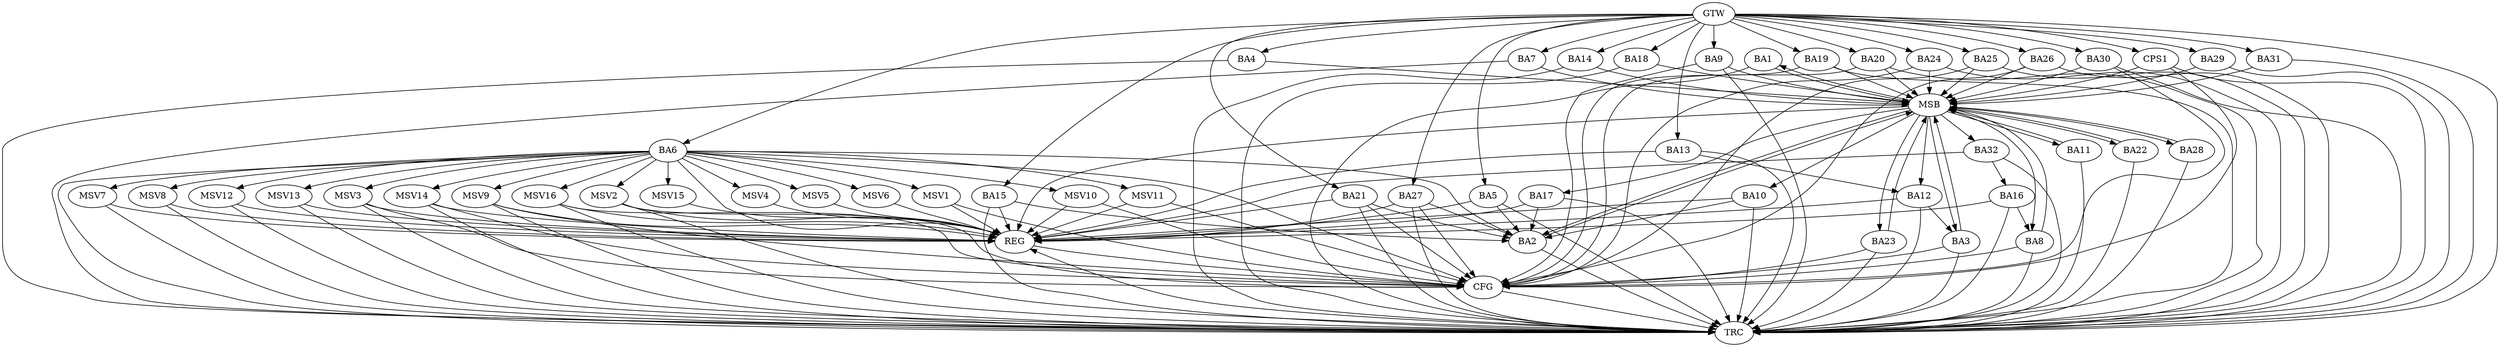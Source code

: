 strict digraph G {
  BA1 [ label="BA1" ];
  BA2 [ label="BA2" ];
  BA3 [ label="BA3" ];
  BA4 [ label="BA4" ];
  BA5 [ label="BA5" ];
  BA6 [ label="BA6" ];
  BA7 [ label="BA7" ];
  BA8 [ label="BA8" ];
  BA9 [ label="BA9" ];
  BA10 [ label="BA10" ];
  BA11 [ label="BA11" ];
  BA12 [ label="BA12" ];
  BA13 [ label="BA13" ];
  BA14 [ label="BA14" ];
  BA15 [ label="BA15" ];
  BA16 [ label="BA16" ];
  BA17 [ label="BA17" ];
  BA18 [ label="BA18" ];
  BA19 [ label="BA19" ];
  BA20 [ label="BA20" ];
  BA21 [ label="BA21" ];
  BA22 [ label="BA22" ];
  BA23 [ label="BA23" ];
  BA24 [ label="BA24" ];
  BA25 [ label="BA25" ];
  BA26 [ label="BA26" ];
  BA27 [ label="BA27" ];
  BA28 [ label="BA28" ];
  BA29 [ label="BA29" ];
  BA30 [ label="BA30" ];
  BA31 [ label="BA31" ];
  BA32 [ label="BA32" ];
  CPS1 [ label="CPS1" ];
  GTW [ label="GTW" ];
  REG [ label="REG" ];
  MSB [ label="MSB" ];
  CFG [ label="CFG" ];
  TRC [ label="TRC" ];
  MSV1 [ label="MSV1" ];
  MSV2 [ label="MSV2" ];
  MSV3 [ label="MSV3" ];
  MSV4 [ label="MSV4" ];
  MSV5 [ label="MSV5" ];
  MSV6 [ label="MSV6" ];
  MSV7 [ label="MSV7" ];
  MSV8 [ label="MSV8" ];
  MSV9 [ label="MSV9" ];
  MSV10 [ label="MSV10" ];
  MSV11 [ label="MSV11" ];
  MSV12 [ label="MSV12" ];
  MSV13 [ label="MSV13" ];
  MSV14 [ label="MSV14" ];
  MSV15 [ label="MSV15" ];
  MSV16 [ label="MSV16" ];
  BA5 -> BA2;
  BA6 -> BA2;
  BA10 -> BA2;
  BA12 -> BA3;
  BA13 -> BA12;
  BA15 -> BA2;
  BA16 -> BA8;
  BA17 -> BA2;
  BA21 -> BA2;
  BA27 -> BA2;
  BA32 -> BA16;
  GTW -> BA4;
  GTW -> BA5;
  GTW -> BA6;
  GTW -> BA7;
  GTW -> BA9;
  GTW -> BA13;
  GTW -> BA14;
  GTW -> BA15;
  GTW -> BA18;
  GTW -> BA19;
  GTW -> BA20;
  GTW -> BA21;
  GTW -> BA24;
  GTW -> BA25;
  GTW -> BA26;
  GTW -> BA27;
  GTW -> BA29;
  GTW -> BA30;
  GTW -> BA31;
  GTW -> CPS1;
  BA5 -> REG;
  BA6 -> REG;
  BA10 -> REG;
  BA12 -> REG;
  BA13 -> REG;
  BA15 -> REG;
  BA16 -> REG;
  BA17 -> REG;
  BA21 -> REG;
  BA27 -> REG;
  BA32 -> REG;
  BA1 -> MSB;
  MSB -> BA2;
  MSB -> REG;
  BA2 -> MSB;
  MSB -> BA1;
  BA3 -> MSB;
  BA4 -> MSB;
  MSB -> BA3;
  BA7 -> MSB;
  BA8 -> MSB;
  BA9 -> MSB;
  MSB -> BA8;
  BA11 -> MSB;
  BA14 -> MSB;
  MSB -> BA12;
  BA18 -> MSB;
  BA19 -> MSB;
  BA20 -> MSB;
  BA22 -> MSB;
  MSB -> BA11;
  BA23 -> MSB;
  BA24 -> MSB;
  BA25 -> MSB;
  BA26 -> MSB;
  BA28 -> MSB;
  BA29 -> MSB;
  BA30 -> MSB;
  BA31 -> MSB;
  CPS1 -> MSB;
  MSB -> BA17;
  MSB -> BA23;
  MSB -> BA28;
  MSB -> BA10;
  MSB -> BA32;
  MSB -> BA22;
  BA27 -> CFG;
  BA9 -> CFG;
  BA24 -> CFG;
  BA21 -> CFG;
  BA20 -> CFG;
  BA30 -> CFG;
  BA19 -> CFG;
  BA25 -> CFG;
  CPS1 -> CFG;
  BA6 -> CFG;
  BA3 -> CFG;
  BA23 -> CFG;
  BA26 -> CFG;
  BA8 -> CFG;
  REG -> CFG;
  BA1 -> TRC;
  BA2 -> TRC;
  BA3 -> TRC;
  BA4 -> TRC;
  BA5 -> TRC;
  BA6 -> TRC;
  BA7 -> TRC;
  BA8 -> TRC;
  BA9 -> TRC;
  BA10 -> TRC;
  BA11 -> TRC;
  BA12 -> TRC;
  BA13 -> TRC;
  BA14 -> TRC;
  BA15 -> TRC;
  BA16 -> TRC;
  BA17 -> TRC;
  BA18 -> TRC;
  BA19 -> TRC;
  BA20 -> TRC;
  BA21 -> TRC;
  BA22 -> TRC;
  BA23 -> TRC;
  BA24 -> TRC;
  BA25 -> TRC;
  BA26 -> TRC;
  BA27 -> TRC;
  BA28 -> TRC;
  BA29 -> TRC;
  BA30 -> TRC;
  BA31 -> TRC;
  BA32 -> TRC;
  CPS1 -> TRC;
  GTW -> TRC;
  CFG -> TRC;
  TRC -> REG;
  BA6 -> MSV1;
  BA6 -> MSV2;
  MSV1 -> REG;
  MSV1 -> CFG;
  MSV2 -> REG;
  MSV2 -> TRC;
  MSV2 -> CFG;
  BA6 -> MSV3;
  BA6 -> MSV4;
  BA6 -> MSV5;
  BA6 -> MSV6;
  BA6 -> MSV7;
  MSV3 -> REG;
  MSV3 -> TRC;
  MSV3 -> CFG;
  MSV4 -> REG;
  MSV5 -> REG;
  MSV6 -> REG;
  MSV7 -> REG;
  MSV7 -> TRC;
  BA6 -> MSV8;
  MSV8 -> REG;
  MSV8 -> TRC;
  BA6 -> MSV9;
  MSV9 -> REG;
  MSV9 -> TRC;
  MSV9 -> CFG;
  BA6 -> MSV10;
  BA6 -> MSV11;
  BA6 -> MSV12;
  MSV10 -> REG;
  MSV10 -> CFG;
  MSV11 -> REG;
  MSV11 -> CFG;
  MSV12 -> REG;
  MSV12 -> TRC;
  BA6 -> MSV13;
  MSV13 -> REG;
  MSV13 -> TRC;
  BA6 -> MSV14;
  MSV14 -> REG;
  MSV14 -> TRC;
  MSV14 -> CFG;
  BA6 -> MSV15;
  MSV15 -> REG;
  BA6 -> MSV16;
  MSV16 -> REG;
  MSV16 -> TRC;
  MSV16 -> CFG;
}
